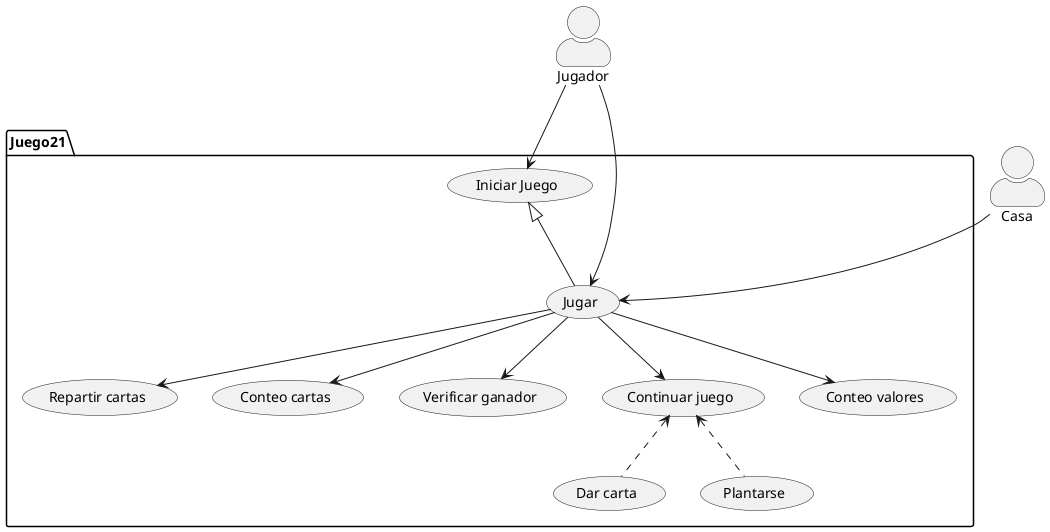 @startuml

skinparam actorStyle awesome
Jugador as player
Casa as Dealer 

Package Juego21{
    usecase "Iniciar Juego" as J1
    usecase "Jugar" as J2
    usecase "Repartir cartas" as J3
    usecase "Conteo cartas" as J4
    usecase "Dar carta" as J5
    usecase "Plantarse" as J6
    usecase "Verificar ganador" as J7
    usecase "Continuar juego" as J8
    usecase "Conteo valores" as J9
}

player --> J1
player --> J2
Dealer --> J2
J1 <|-- J2
J2 --> J3
J2 --> J4
J2 --> J9
J2 --> J7
J2 --> J8
J8 <.. J5
J8 <.. J6



@enduml